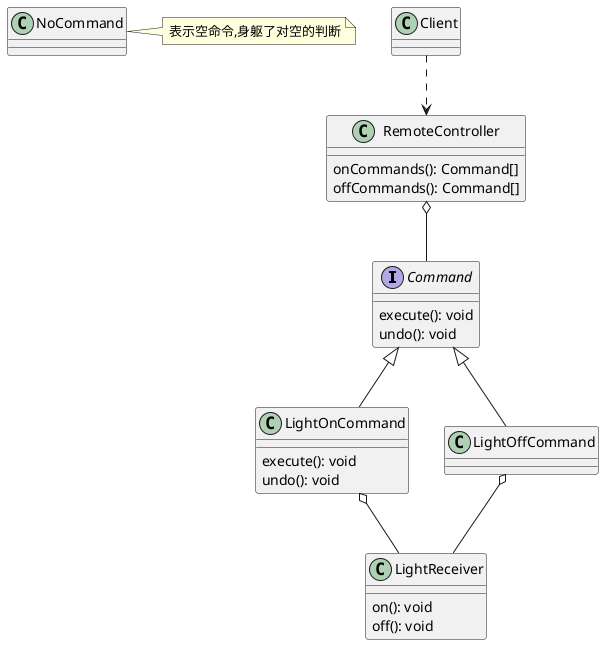 @startuml
interface Command{
execute(): void
undo(): void
}

class LightOnCommand{
execute(): void
undo(): void
}
class NoCommand
note right of NoCommand: 表示空命令,身躯了对空的判断

class LightOffCommand
class LightReceiver{
on(): void
off(): void
}

class RemoteController{
onCommands(): Command[]
offCommands(): Command[]
}

class Client

Command <|-- LightOffCommand
Command <|-- LightOnCommand
LightOffCommand o-- LightReceiver
LightOnCommand o-- LightReceiver
RemoteController o-- Command
Client ..> RemoteController

@enduml